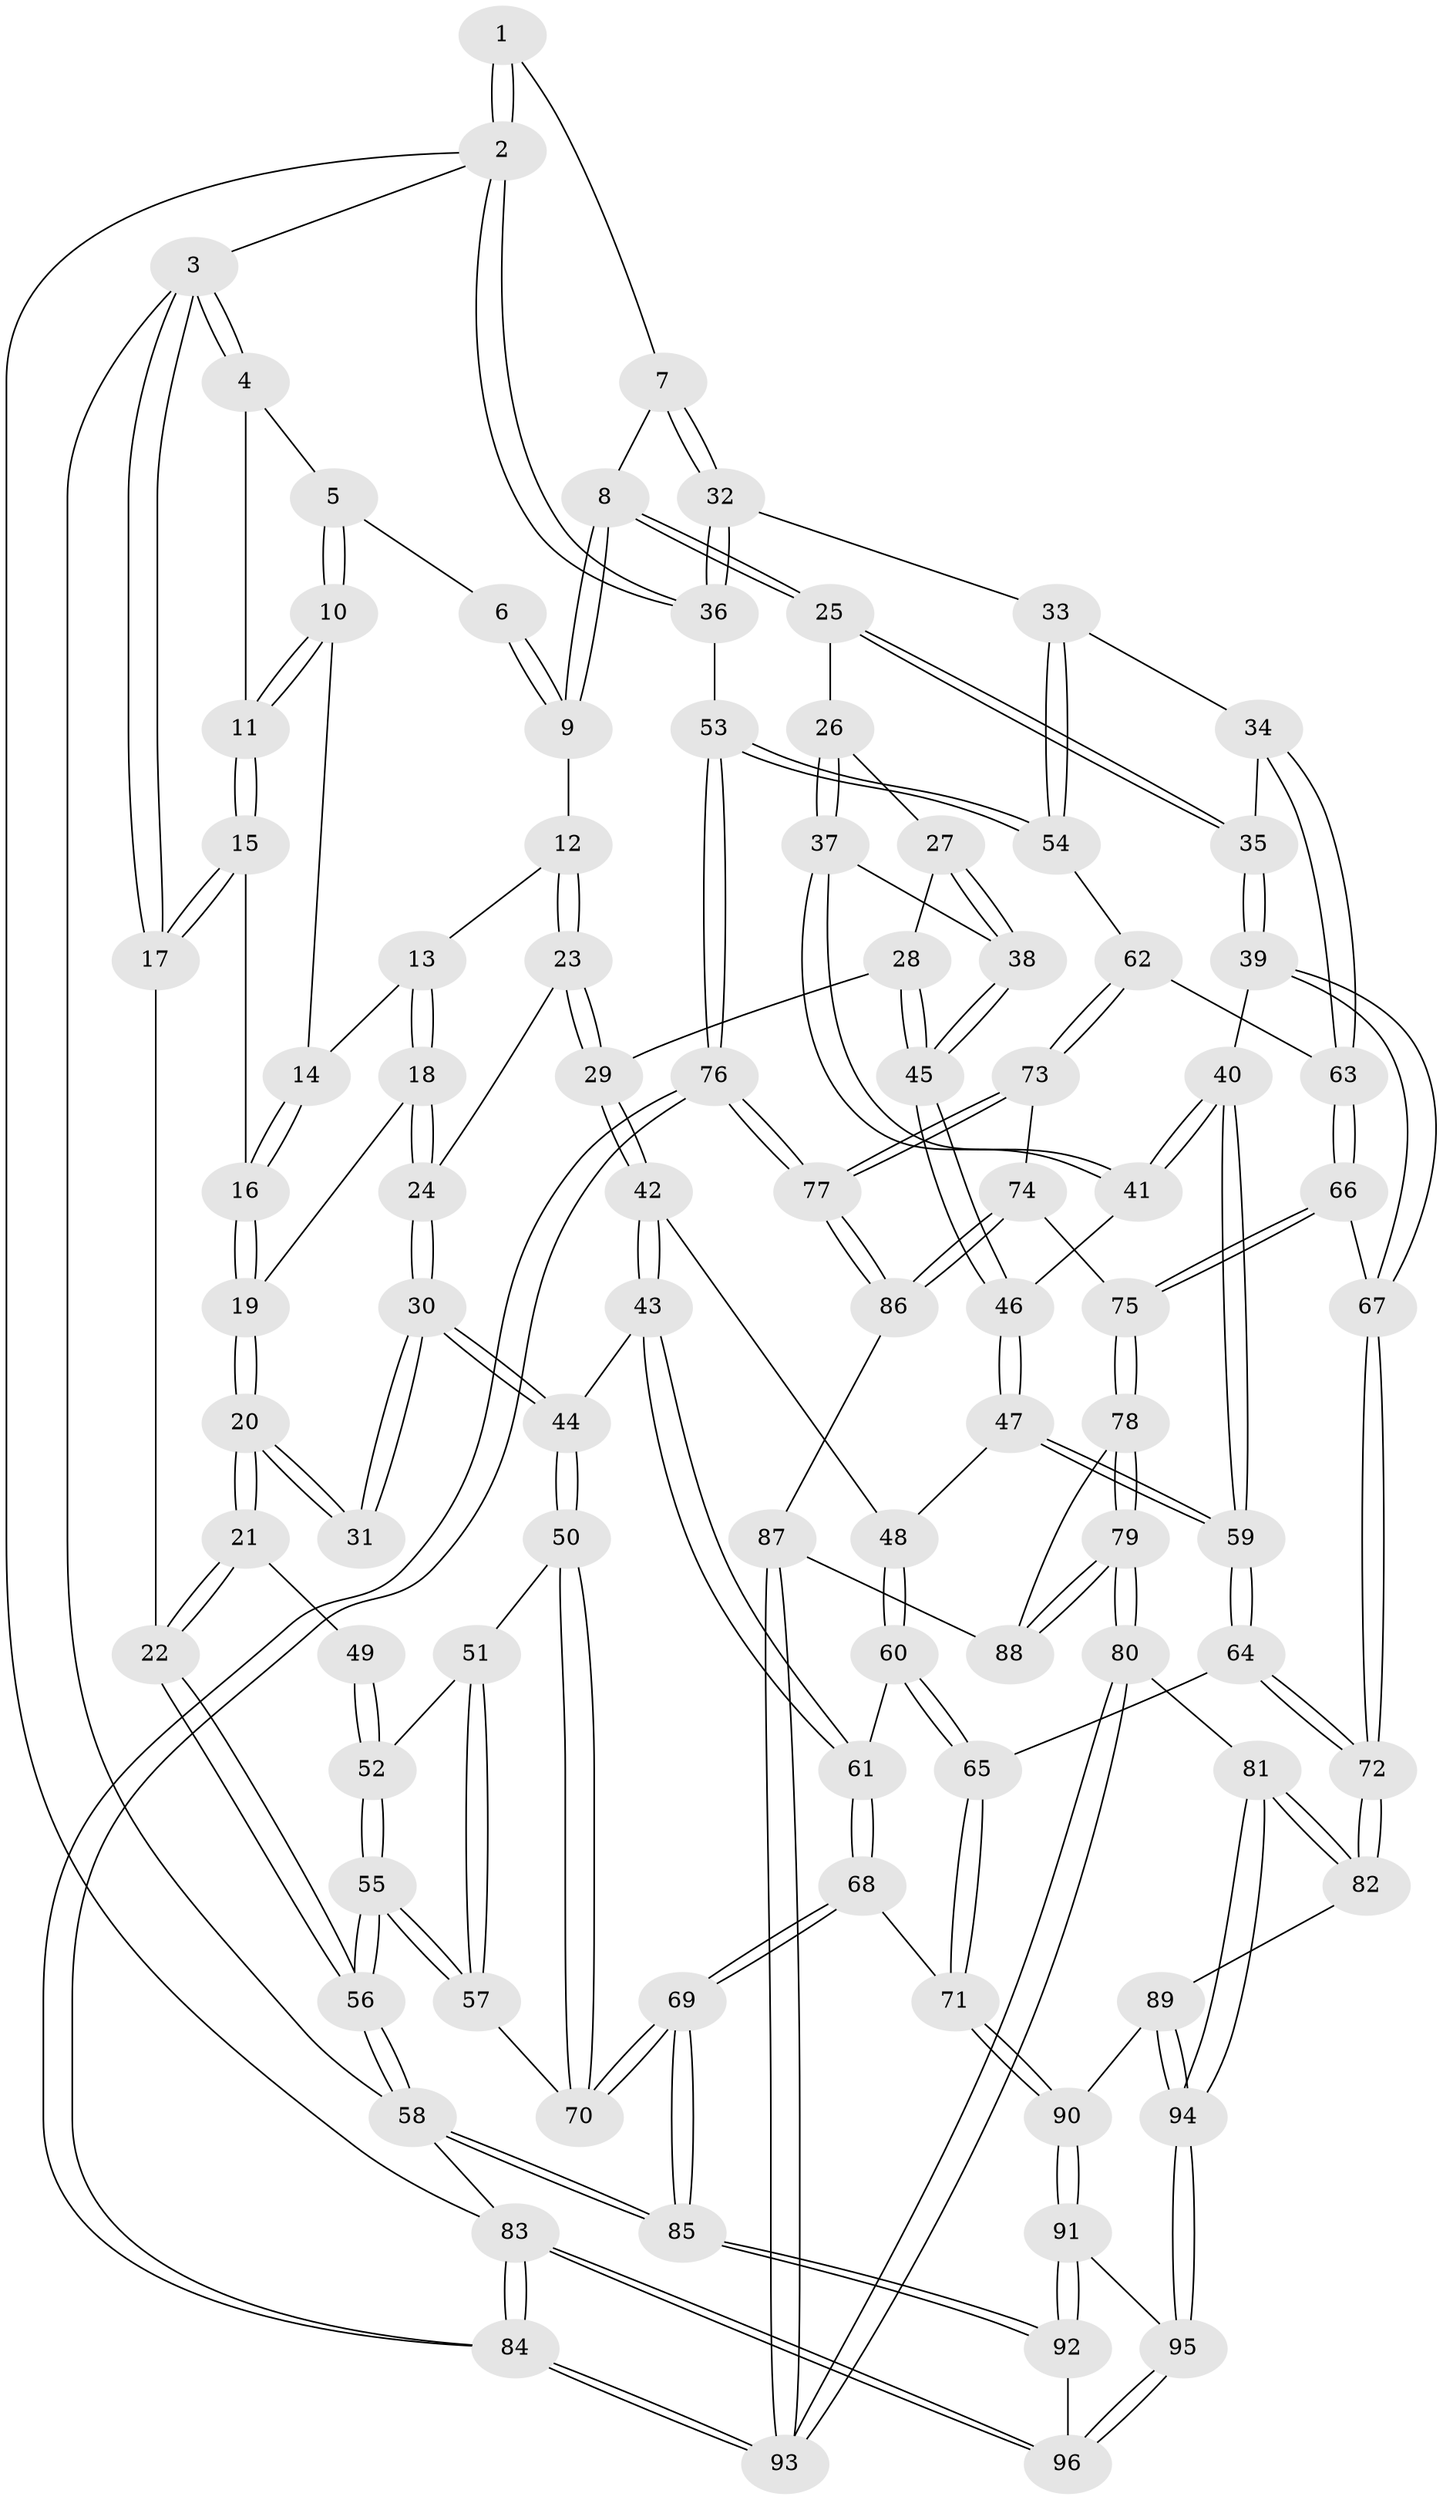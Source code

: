 // Generated by graph-tools (version 1.1) at 2025/38/03/09/25 02:38:39]
// undirected, 96 vertices, 237 edges
graph export_dot {
graph [start="1"]
  node [color=gray90,style=filled];
  1 [pos="+0.8087511018073534+0"];
  2 [pos="+1+0"];
  3 [pos="+0+0"];
  4 [pos="+0.00018408115117497805+0"];
  5 [pos="+0.3265014943366747+0"];
  6 [pos="+0.5295811090089239+0"];
  7 [pos="+0.7899465114283138+0.2078577211188718"];
  8 [pos="+0.6796919997286425+0.2175775923437726"];
  9 [pos="+0.5593909231389316+0.15121427068178334"];
  10 [pos="+0.3111106509807139+0"];
  11 [pos="+0.07904383135078981+0.06981830422620791"];
  12 [pos="+0.5028037479114679+0.1735398852588389"];
  13 [pos="+0.34002391766650525+0.07167424720290506"];
  14 [pos="+0.30607355442349427+0"];
  15 [pos="+0.07895464130089629+0.07156561238695978"];
  16 [pos="+0.15418854474559437+0.13852241378983962"];
  17 [pos="+0+0.20275529430229683"];
  18 [pos="+0.30284940092569+0.2017773074219627"];
  19 [pos="+0.1562122466200954+0.16441246074534205"];
  20 [pos="+0.12785633341364985+0.21064717461614252"];
  21 [pos="+0+0.2815058135559615"];
  22 [pos="+0+0.26035910489683384"];
  23 [pos="+0.39329884665166287+0.30037943511333043"];
  24 [pos="+0.3471666721923924+0.2936160630471789"];
  25 [pos="+0.6119143511988272+0.32985812844076623"];
  26 [pos="+0.6101862316344889+0.33094317297505055"];
  27 [pos="+0.5073702468869065+0.35182809468772314"];
  28 [pos="+0.4499972548906359+0.34752391870283666"];
  29 [pos="+0.4111995748024196+0.323502057970709"];
  30 [pos="+0.23468008383545108+0.3698909498889089"];
  31 [pos="+0.21117083124856909+0.3565327335796025"];
  32 [pos="+0.8037912669939326+0.2184279019172295"];
  33 [pos="+0.7993029988107888+0.3749197382475637"];
  34 [pos="+0.6932441273823663+0.4823935010975184"];
  35 [pos="+0.6924573303790427+0.4827175012456025"];
  36 [pos="+1+0.24554134064317681"];
  37 [pos="+0.573785196900667+0.43954954893278486"];
  38 [pos="+0.5446932287288219+0.42960784393981627"];
  39 [pos="+0.6533881522575409+0.5253400129079001"];
  40 [pos="+0.6142694913536807+0.5160999373741005"];
  41 [pos="+0.5983102671648828+0.4997156682796318"];
  42 [pos="+0.3839196057584612+0.46528402512714107"];
  43 [pos="+0.2755440659854102+0.5017816864639572"];
  44 [pos="+0.23245995849623438+0.47779875751503614"];
  45 [pos="+0.4822581772000276+0.45449850131289254"];
  46 [pos="+0.48016329074824926+0.4739363342126754"];
  47 [pos="+0.4513933985099149+0.5116229573433841"];
  48 [pos="+0.4442181286721188+0.5108017224663558"];
  49 [pos="+0.04096653855685067+0.3733184202067665"];
  50 [pos="+0.18081444750051293+0.51588374957876"];
  51 [pos="+0.09527791467686081+0.4942141821631789"];
  52 [pos="+0.058711218859359655+0.42774710394516"];
  53 [pos="+1+0.5009444338083574"];
  54 [pos="+0.9143139463590182+0.5163543381748731"];
  55 [pos="+0+0.6085764340353044"];
  56 [pos="+0+0.6236319040596016"];
  57 [pos="+0+0.5987601625861924"];
  58 [pos="+0+1"];
  59 [pos="+0.4943409393176014+0.5868406446122549"];
  60 [pos="+0.3685500762056013+0.5651718727869831"];
  61 [pos="+0.2975511691617463+0.5346260119830344"];
  62 [pos="+0.8863726773911729+0.5406858067973128"];
  63 [pos="+0.8149873541486629+0.5401501911455798"];
  64 [pos="+0.48112301681592456+0.6640897650331021"];
  65 [pos="+0.4158877245707019+0.6797745978704508"];
  66 [pos="+0.6925676386286229+0.6458035897345865"];
  67 [pos="+0.6788946617236713+0.6363758914951412"];
  68 [pos="+0.290926805455238+0.7216876139188604"];
  69 [pos="+0.20595946749219238+0.7655945912645231"];
  70 [pos="+0.15345994297778787+0.6527986139553094"];
  71 [pos="+0.37271708519850566+0.7118068598300288"];
  72 [pos="+0.5363350358745446+0.6974855938979285"];
  73 [pos="+0.8509659673135662+0.6402677996871293"];
  74 [pos="+0.8200413762363014+0.6778283928294564"];
  75 [pos="+0.7015991283556025+0.6556148251978133"];
  76 [pos="+1+0.7661231263800834"];
  77 [pos="+1+0.7217481901028939"];
  78 [pos="+0.6973903186831071+0.7413068598957238"];
  79 [pos="+0.6779611306570823+0.8137514629466652"];
  80 [pos="+0.6628203205832381+0.8414967459731516"];
  81 [pos="+0.6351571312409201+0.8563951393175095"];
  82 [pos="+0.5420961956208306+0.7246968708883086"];
  83 [pos="+1+1"];
  84 [pos="+1+1"];
  85 [pos="+0.03446539390879227+1"];
  86 [pos="+0.8284153934591687+0.6997556666661795"];
  87 [pos="+0.8400490575637352+0.7758455340322232"];
  88 [pos="+0.8186943253702114+0.7767233650285476"];
  89 [pos="+0.4624177150332939+0.8453128372540326"];
  90 [pos="+0.43901948850669387+0.8466403151695358"];
  91 [pos="+0.4058733238257748+0.8858596248621678"];
  92 [pos="+0.15973846236574604+1"];
  93 [pos="+0.9330865034070812+0.9241234941523644"];
  94 [pos="+0.6024039722990551+0.9183434813172999"];
  95 [pos="+0.6005384374054367+0.9774637182210921"];
  96 [pos="+0.598057511203975+1"];
  1 -- 2;
  1 -- 2;
  1 -- 7;
  2 -- 3;
  2 -- 36;
  2 -- 36;
  2 -- 83;
  3 -- 4;
  3 -- 4;
  3 -- 17;
  3 -- 17;
  3 -- 58;
  4 -- 5;
  4 -- 11;
  5 -- 6;
  5 -- 10;
  5 -- 10;
  6 -- 9;
  6 -- 9;
  7 -- 8;
  7 -- 32;
  7 -- 32;
  8 -- 9;
  8 -- 9;
  8 -- 25;
  8 -- 25;
  9 -- 12;
  10 -- 11;
  10 -- 11;
  10 -- 14;
  11 -- 15;
  11 -- 15;
  12 -- 13;
  12 -- 23;
  12 -- 23;
  13 -- 14;
  13 -- 18;
  13 -- 18;
  14 -- 16;
  14 -- 16;
  15 -- 16;
  15 -- 17;
  15 -- 17;
  16 -- 19;
  16 -- 19;
  17 -- 22;
  18 -- 19;
  18 -- 24;
  18 -- 24;
  19 -- 20;
  19 -- 20;
  20 -- 21;
  20 -- 21;
  20 -- 31;
  20 -- 31;
  21 -- 22;
  21 -- 22;
  21 -- 49;
  22 -- 56;
  22 -- 56;
  23 -- 24;
  23 -- 29;
  23 -- 29;
  24 -- 30;
  24 -- 30;
  25 -- 26;
  25 -- 35;
  25 -- 35;
  26 -- 27;
  26 -- 37;
  26 -- 37;
  27 -- 28;
  27 -- 38;
  27 -- 38;
  28 -- 29;
  28 -- 45;
  28 -- 45;
  29 -- 42;
  29 -- 42;
  30 -- 31;
  30 -- 31;
  30 -- 44;
  30 -- 44;
  32 -- 33;
  32 -- 36;
  32 -- 36;
  33 -- 34;
  33 -- 54;
  33 -- 54;
  34 -- 35;
  34 -- 63;
  34 -- 63;
  35 -- 39;
  35 -- 39;
  36 -- 53;
  37 -- 38;
  37 -- 41;
  37 -- 41;
  38 -- 45;
  38 -- 45;
  39 -- 40;
  39 -- 67;
  39 -- 67;
  40 -- 41;
  40 -- 41;
  40 -- 59;
  40 -- 59;
  41 -- 46;
  42 -- 43;
  42 -- 43;
  42 -- 48;
  43 -- 44;
  43 -- 61;
  43 -- 61;
  44 -- 50;
  44 -- 50;
  45 -- 46;
  45 -- 46;
  46 -- 47;
  46 -- 47;
  47 -- 48;
  47 -- 59;
  47 -- 59;
  48 -- 60;
  48 -- 60;
  49 -- 52;
  49 -- 52;
  50 -- 51;
  50 -- 70;
  50 -- 70;
  51 -- 52;
  51 -- 57;
  51 -- 57;
  52 -- 55;
  52 -- 55;
  53 -- 54;
  53 -- 54;
  53 -- 76;
  53 -- 76;
  54 -- 62;
  55 -- 56;
  55 -- 56;
  55 -- 57;
  55 -- 57;
  56 -- 58;
  56 -- 58;
  57 -- 70;
  58 -- 85;
  58 -- 85;
  58 -- 83;
  59 -- 64;
  59 -- 64;
  60 -- 61;
  60 -- 65;
  60 -- 65;
  61 -- 68;
  61 -- 68;
  62 -- 63;
  62 -- 73;
  62 -- 73;
  63 -- 66;
  63 -- 66;
  64 -- 65;
  64 -- 72;
  64 -- 72;
  65 -- 71;
  65 -- 71;
  66 -- 67;
  66 -- 75;
  66 -- 75;
  67 -- 72;
  67 -- 72;
  68 -- 69;
  68 -- 69;
  68 -- 71;
  69 -- 70;
  69 -- 70;
  69 -- 85;
  69 -- 85;
  71 -- 90;
  71 -- 90;
  72 -- 82;
  72 -- 82;
  73 -- 74;
  73 -- 77;
  73 -- 77;
  74 -- 75;
  74 -- 86;
  74 -- 86;
  75 -- 78;
  75 -- 78;
  76 -- 77;
  76 -- 77;
  76 -- 84;
  76 -- 84;
  77 -- 86;
  77 -- 86;
  78 -- 79;
  78 -- 79;
  78 -- 88;
  79 -- 80;
  79 -- 80;
  79 -- 88;
  79 -- 88;
  80 -- 81;
  80 -- 93;
  80 -- 93;
  81 -- 82;
  81 -- 82;
  81 -- 94;
  81 -- 94;
  82 -- 89;
  83 -- 84;
  83 -- 84;
  83 -- 96;
  83 -- 96;
  84 -- 93;
  84 -- 93;
  85 -- 92;
  85 -- 92;
  86 -- 87;
  87 -- 88;
  87 -- 93;
  87 -- 93;
  89 -- 90;
  89 -- 94;
  89 -- 94;
  90 -- 91;
  90 -- 91;
  91 -- 92;
  91 -- 92;
  91 -- 95;
  92 -- 96;
  94 -- 95;
  94 -- 95;
  95 -- 96;
  95 -- 96;
}
